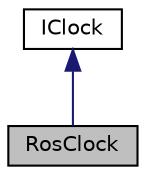 digraph "RosClock"
{
 // LATEX_PDF_SIZE
  edge [fontname="Helvetica",fontsize="10",labelfontname="Helvetica",labelfontsize="10"];
  node [fontname="Helvetica",fontsize="10",shape=record];
  Node1 [label="RosClock",height=0.2,width=0.4,color="black", fillcolor="grey75", style="filled", fontcolor="black",tooltip="ROS Clock class."];
  Node2 -> Node1 [dir="back",color="midnightblue",fontsize="10",style="solid",fontname="Helvetica"];
  Node2 [label="IClock",height=0.2,width=0.4,color="black", fillcolor="white", style="filled",URL="$classIClock.html",tooltip="Clock interface containing current time function that should be redefined in the derived classes."];
}
